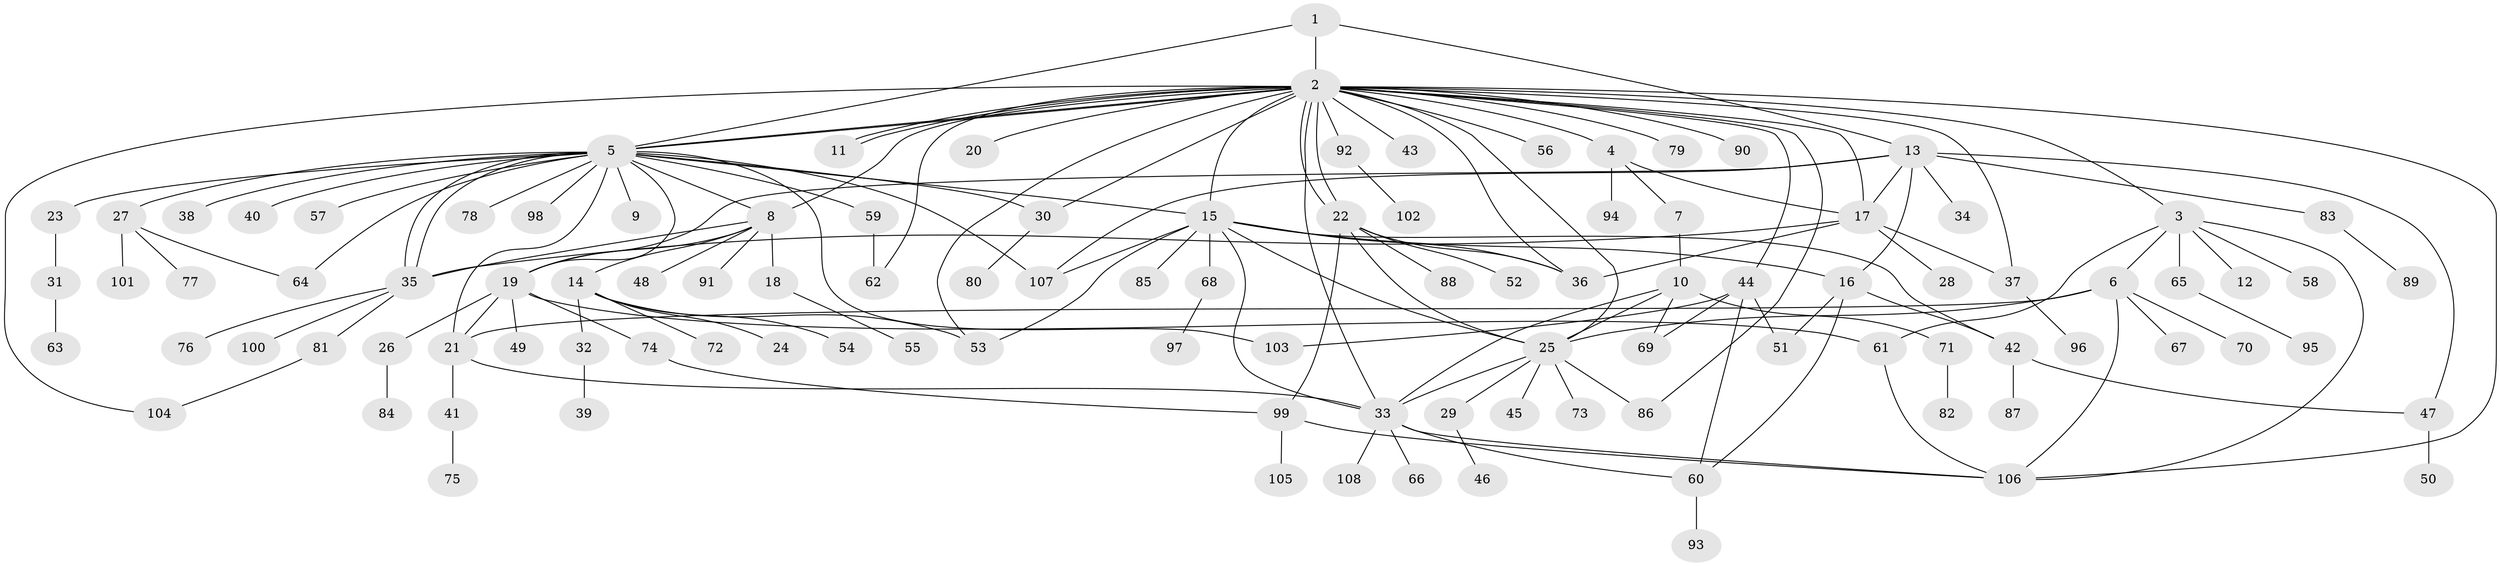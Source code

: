 // Generated by graph-tools (version 1.1) at 2025/48/03/09/25 04:48:47]
// undirected, 108 vertices, 158 edges
graph export_dot {
graph [start="1"]
  node [color=gray90,style=filled];
  1;
  2;
  3;
  4;
  5;
  6;
  7;
  8;
  9;
  10;
  11;
  12;
  13;
  14;
  15;
  16;
  17;
  18;
  19;
  20;
  21;
  22;
  23;
  24;
  25;
  26;
  27;
  28;
  29;
  30;
  31;
  32;
  33;
  34;
  35;
  36;
  37;
  38;
  39;
  40;
  41;
  42;
  43;
  44;
  45;
  46;
  47;
  48;
  49;
  50;
  51;
  52;
  53;
  54;
  55;
  56;
  57;
  58;
  59;
  60;
  61;
  62;
  63;
  64;
  65;
  66;
  67;
  68;
  69;
  70;
  71;
  72;
  73;
  74;
  75;
  76;
  77;
  78;
  79;
  80;
  81;
  82;
  83;
  84;
  85;
  86;
  87;
  88;
  89;
  90;
  91;
  92;
  93;
  94;
  95;
  96;
  97;
  98;
  99;
  100;
  101;
  102;
  103;
  104;
  105;
  106;
  107;
  108;
  1 -- 2;
  1 -- 5;
  1 -- 13;
  2 -- 3;
  2 -- 4;
  2 -- 5;
  2 -- 5;
  2 -- 8;
  2 -- 11;
  2 -- 11;
  2 -- 15;
  2 -- 17;
  2 -- 20;
  2 -- 22;
  2 -- 22;
  2 -- 25;
  2 -- 30;
  2 -- 33;
  2 -- 36;
  2 -- 37;
  2 -- 43;
  2 -- 44;
  2 -- 53;
  2 -- 56;
  2 -- 62;
  2 -- 79;
  2 -- 86;
  2 -- 90;
  2 -- 92;
  2 -- 104;
  2 -- 106;
  3 -- 6;
  3 -- 12;
  3 -- 58;
  3 -- 61;
  3 -- 65;
  3 -- 106;
  4 -- 7;
  4 -- 17;
  4 -- 94;
  5 -- 8;
  5 -- 9;
  5 -- 15;
  5 -- 19;
  5 -- 21;
  5 -- 23;
  5 -- 27;
  5 -- 30;
  5 -- 35;
  5 -- 35;
  5 -- 38;
  5 -- 40;
  5 -- 57;
  5 -- 59;
  5 -- 64;
  5 -- 78;
  5 -- 98;
  5 -- 103;
  5 -- 107;
  6 -- 21;
  6 -- 25;
  6 -- 67;
  6 -- 70;
  6 -- 106;
  7 -- 10;
  8 -- 14;
  8 -- 18;
  8 -- 19;
  8 -- 35;
  8 -- 48;
  8 -- 91;
  10 -- 25;
  10 -- 33;
  10 -- 69;
  10 -- 71;
  13 -- 16;
  13 -- 17;
  13 -- 19;
  13 -- 34;
  13 -- 47;
  13 -- 83;
  13 -- 107;
  14 -- 24;
  14 -- 32;
  14 -- 53;
  14 -- 54;
  14 -- 72;
  15 -- 16;
  15 -- 25;
  15 -- 33;
  15 -- 36;
  15 -- 42;
  15 -- 53;
  15 -- 68;
  15 -- 85;
  15 -- 107;
  16 -- 42;
  16 -- 51;
  16 -- 60;
  17 -- 28;
  17 -- 35;
  17 -- 36;
  17 -- 37;
  18 -- 55;
  19 -- 21;
  19 -- 26;
  19 -- 49;
  19 -- 61;
  19 -- 74;
  21 -- 33;
  21 -- 41;
  22 -- 25;
  22 -- 36;
  22 -- 52;
  22 -- 88;
  22 -- 99;
  23 -- 31;
  25 -- 29;
  25 -- 33;
  25 -- 45;
  25 -- 73;
  25 -- 86;
  26 -- 84;
  27 -- 64;
  27 -- 77;
  27 -- 101;
  29 -- 46;
  30 -- 80;
  31 -- 63;
  32 -- 39;
  33 -- 60;
  33 -- 66;
  33 -- 106;
  33 -- 108;
  35 -- 76;
  35 -- 81;
  35 -- 100;
  37 -- 96;
  41 -- 75;
  42 -- 47;
  42 -- 87;
  44 -- 51;
  44 -- 60;
  44 -- 69;
  44 -- 103;
  47 -- 50;
  59 -- 62;
  60 -- 93;
  61 -- 106;
  65 -- 95;
  68 -- 97;
  71 -- 82;
  74 -- 99;
  81 -- 104;
  83 -- 89;
  92 -- 102;
  99 -- 105;
  99 -- 106;
}
